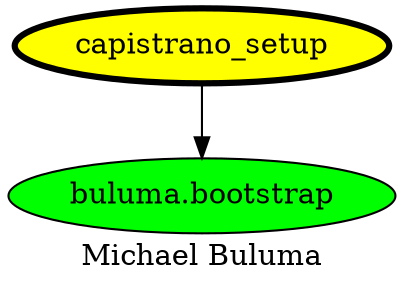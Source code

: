 digraph PhiloDilemma {
  label = "Michael Buluma" ;
  overlap=false
  {
    "capistrano_setup" [fillcolor=yellow style=filled penwidth=3]
    "buluma.bootstrap" [fillcolor=green style=filled]
  }
  "capistrano_setup" -> "buluma.bootstrap"
}
